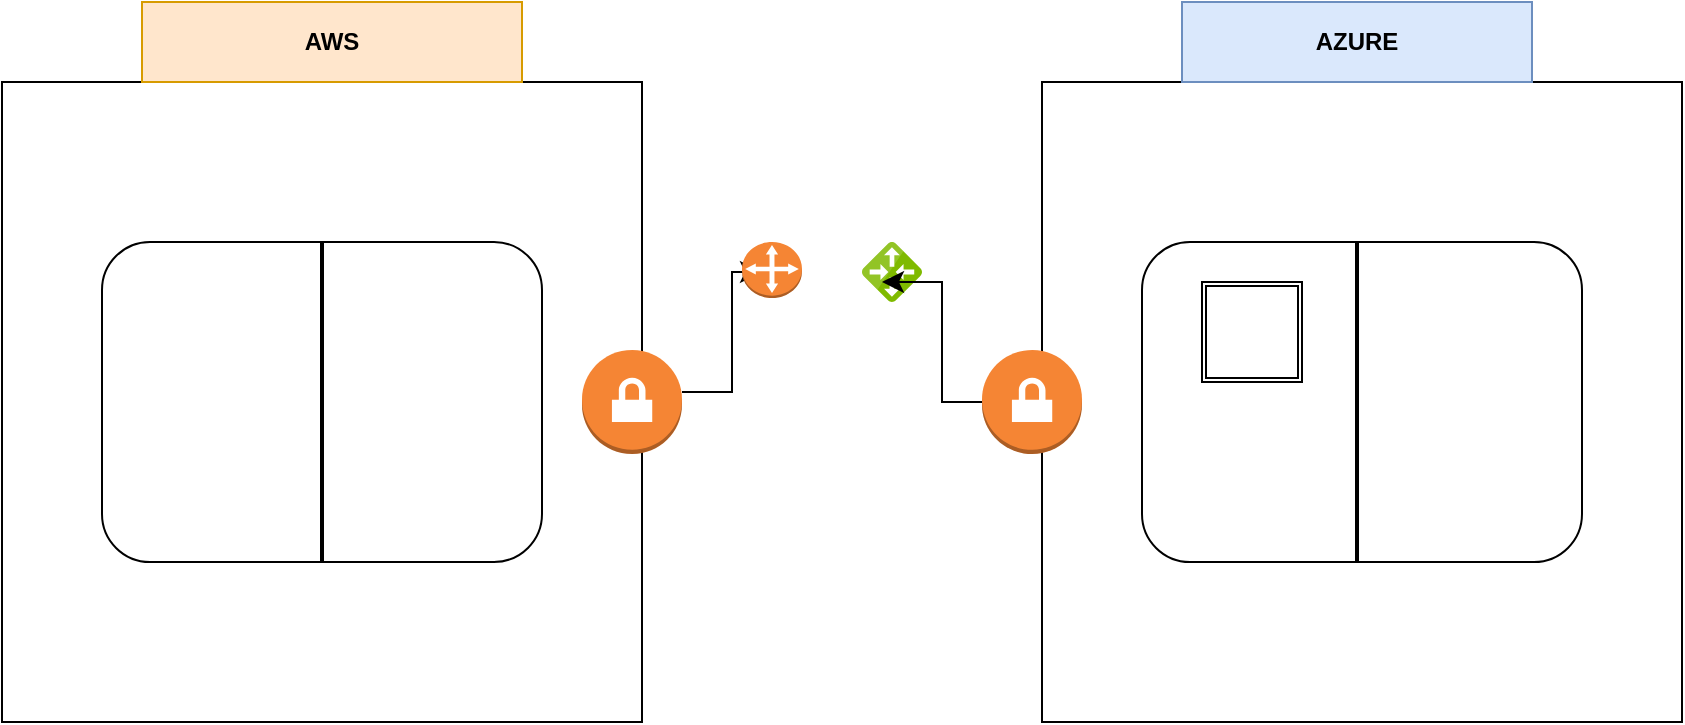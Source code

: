 <mxfile version="24.6.4" type="github">
  <diagram name="Page-1" id="HTPB7uJv0rGJ2pmBdOaC">
    <mxGraphModel dx="954" dy="580" grid="1" gridSize="10" guides="1" tooltips="1" connect="1" arrows="1" fold="1" page="1" pageScale="1" pageWidth="850" pageHeight="1100" math="0" shadow="0">
      <root>
        <mxCell id="0" />
        <mxCell id="1" parent="0" />
        <mxCell id="1H9au5YhjoVq_5HL0p-X-1" value="" style="whiteSpace=wrap;html=1;aspect=fixed;" vertex="1" parent="1">
          <mxGeometry y="160" width="320" height="320" as="geometry" />
        </mxCell>
        <mxCell id="1H9au5YhjoVq_5HL0p-X-2" value="" style="whiteSpace=wrap;html=1;aspect=fixed;" vertex="1" parent="1">
          <mxGeometry x="520" y="160" width="320" height="320" as="geometry" />
        </mxCell>
        <mxCell id="1H9au5YhjoVq_5HL0p-X-5" value="&lt;b&gt;AWS&lt;/b&gt;" style="text;strokeColor=#d79b00;align=center;fillColor=#ffe6cc;html=1;verticalAlign=middle;whiteSpace=wrap;rounded=0;" vertex="1" parent="1">
          <mxGeometry x="70" y="120" width="190" height="40" as="geometry" />
        </mxCell>
        <mxCell id="1H9au5YhjoVq_5HL0p-X-6" value="&lt;b&gt;AZURE&lt;/b&gt;" style="text;strokeColor=#6c8ebf;align=center;fillColor=#dae8fc;html=1;verticalAlign=middle;whiteSpace=wrap;rounded=0;" vertex="1" parent="1">
          <mxGeometry x="590" y="120" width="175" height="40" as="geometry" />
        </mxCell>
        <mxCell id="1H9au5YhjoVq_5HL0p-X-8" value="" style="rounded=1;whiteSpace=wrap;html=1;" vertex="1" parent="1">
          <mxGeometry x="50" y="240" width="220" height="160" as="geometry" />
        </mxCell>
        <mxCell id="1H9au5YhjoVq_5HL0p-X-9" value="" style="rounded=1;whiteSpace=wrap;html=1;" vertex="1" parent="1">
          <mxGeometry x="570" y="240" width="220" height="160" as="geometry" />
        </mxCell>
        <mxCell id="1H9au5YhjoVq_5HL0p-X-13" value="" style="line;strokeWidth=2;direction=south;html=1;" vertex="1" parent="1">
          <mxGeometry x="155" y="240" width="10" height="160" as="geometry" />
        </mxCell>
        <mxCell id="1H9au5YhjoVq_5HL0p-X-14" value="" style="line;strokeWidth=2;direction=south;html=1;" vertex="1" parent="1">
          <mxGeometry x="672.5" y="240" width="10" height="160" as="geometry" />
        </mxCell>
        <mxCell id="1H9au5YhjoVq_5HL0p-X-15" value="" style="shape=ext;double=1;whiteSpace=wrap;html=1;aspect=fixed;" vertex="1" parent="1">
          <mxGeometry x="600" y="260" width="50" height="50" as="geometry" />
        </mxCell>
        <mxCell id="1H9au5YhjoVq_5HL0p-X-22" value="" style="outlineConnect=0;dashed=0;verticalLabelPosition=bottom;verticalAlign=top;align=center;html=1;shape=mxgraph.aws3.vpn_gateway;fillColor=#F58534;gradientColor=none;" vertex="1" parent="1">
          <mxGeometry x="290" y="294" width="50" height="52" as="geometry" />
        </mxCell>
        <mxCell id="1H9au5YhjoVq_5HL0p-X-23" value="" style="outlineConnect=0;dashed=0;verticalLabelPosition=bottom;verticalAlign=top;align=center;html=1;shape=mxgraph.aws3.vpn_gateway;fillColor=#F58534;gradientColor=none;" vertex="1" parent="1">
          <mxGeometry x="490" y="294" width="50" height="52" as="geometry" />
        </mxCell>
        <mxCell id="1H9au5YhjoVq_5HL0p-X-25" value="" style="image;sketch=0;aspect=fixed;html=1;points=[];align=center;fontSize=12;image=img/lib/mscae/Local_Network_Gateways.svg;" vertex="1" parent="1">
          <mxGeometry x="430" y="240" width="30" height="30" as="geometry" />
        </mxCell>
        <mxCell id="1H9au5YhjoVq_5HL0p-X-27" value="" style="edgeStyle=elbowEdgeStyle;elbow=horizontal;endArrow=classic;html=1;curved=0;rounded=0;endSize=8;startSize=8;" edge="1" parent="1">
          <mxGeometry width="50" height="50" relative="1" as="geometry">
            <mxPoint x="340" y="315" as="sourcePoint" />
            <mxPoint x="380" y="255" as="targetPoint" />
            <Array as="points">
              <mxPoint x="365" y="285" />
            </Array>
          </mxGeometry>
        </mxCell>
        <mxCell id="1H9au5YhjoVq_5HL0p-X-28" value="" style="outlineConnect=0;dashed=0;verticalLabelPosition=bottom;verticalAlign=top;align=center;html=1;shape=mxgraph.aws3.customer_gateway;fillColor=#F58534;gradientColor=none;" vertex="1" parent="1">
          <mxGeometry x="370" y="240" width="30" height="28" as="geometry" />
        </mxCell>
        <mxCell id="1H9au5YhjoVq_5HL0p-X-29" value="" style="edgeStyle=elbowEdgeStyle;elbow=horizontal;endArrow=classic;html=1;curved=0;rounded=0;endSize=8;startSize=8;exitX=0;exitY=0.5;exitDx=0;exitDy=0;exitPerimeter=0;" edge="1" parent="1" source="1H9au5YhjoVq_5HL0p-X-23">
          <mxGeometry width="50" height="50" relative="1" as="geometry">
            <mxPoint x="490" y="283" as="sourcePoint" />
            <mxPoint x="440" y="260" as="targetPoint" />
            <Array as="points">
              <mxPoint x="470" y="283" />
            </Array>
          </mxGeometry>
        </mxCell>
      </root>
    </mxGraphModel>
  </diagram>
</mxfile>
